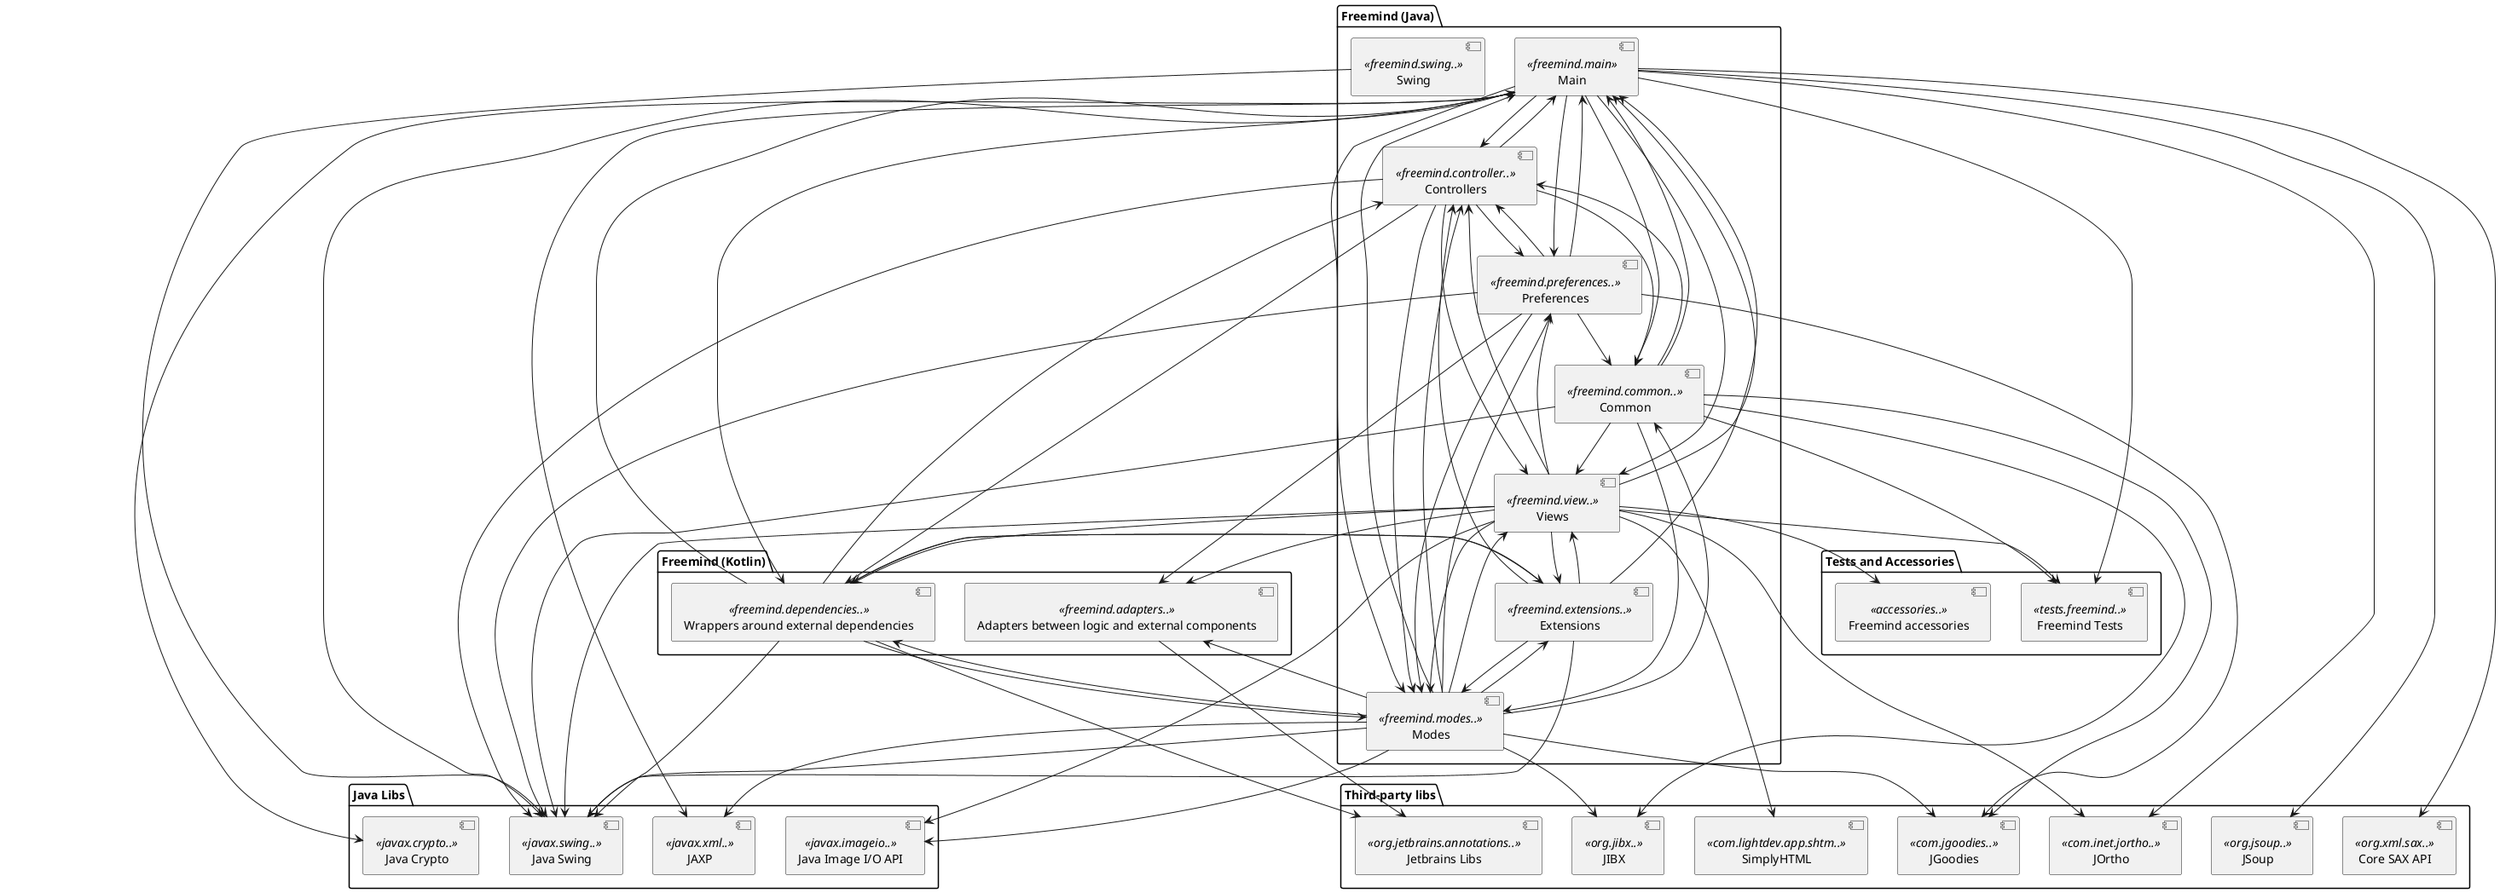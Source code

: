 @startuml Freemind

package "Freemind (Java)" {
    [Main] <<freemind.main>>
    [Controllers] <<freemind.controller..>>
    [Modes] <<freemind.modes..>>
    [Views] <<freemind.view..>>
    [Common] <<freemind.common..>>
    [Preferences] <<freemind.preferences..>>
    [Extensions] <<freemind.extensions..>>
    [Swing] <<freemind.swing..>>
}

package "Freemind (Kotlin)" {
    [Adapters between logic and external components] <<freemind.adapters..>>
    [Wrappers around external dependencies] <<freemind.dependencies..>>
}

package "Tests and Accessories" {
    [Freemind Tests] <<tests.freemind..>>
    [Freemind accessories] <<accessories..>>
}

package "Java Libs" {
    [Java Swing] <<javax.swing..>>
    [JAXP] <<javax.xml..>>
    [Java Crypto] <<javax.crypto..>>
    [Java Image I/O API] <<javax.imageio..>>
}

package "Third-party libs" {
    [JSoup] <<org.jsoup..>>
    [JOrtho] <<com.inet.jortho..>>
    [SimplyHTML] <<com.lightdev.app.shtm..>>
    [JIBX] <<org.jibx..>>
    [JGoodies] <<com.jgoodies..>>
    [Core SAX API] <<org.xml.sax..>>
    [Jetbrains Libs] <<org.jetbrains.annotations..>>
}

[Swing] --> [Java Swing]

[Common] --> [Main]
[Common] --> [Modes]
[Common] --> [Controllers]
[Common] --> [Views]
[Common] --> [Freemind Tests]
[Common] --> [Java Swing]
[Common] --> [JIBX]
[Common] --> [JGoodies]

[Controllers] --> [Views]
[Controllers] --> [Common]
[Controllers] --> [Main]
[Controllers] --> [Modes]
[Controllers] --> [Wrappers around external dependencies]
[Controllers] --> [Preferences]
[Controllers] --> [Java Swing]

[Extensions] --> [Main]
[Extensions] --> [Views]
[Extensions] --> [Controllers]
[Extensions] --> [Wrappers around external dependencies]
[Extensions] --> [Modes]
[Extensions] --> [Java Swing]

[Views] --> [Controllers]
[Views] --> [Extensions]
[Views] --> [Freemind accessories]
[Views] --> [Freemind Tests]
[Views] --> [Wrappers around external dependencies]
[Views] --> [Adapters between logic and external components]
[Views] --> [Java Swing]
[Views] --> [Java Image I/O API]
[Views] --> [Modes]
[Views] --> [Main]
[Views] --> [Preferences]
[Views] --> [JOrtho]
[Views] --> [SimplyHTML]

[Preferences] --> [Common]
[Preferences] --> [Main]
[Preferences] --> [Modes]
[Preferences] --> [Adapters between logic and external components]
[Preferences] --> [JGoodies]
[Preferences] --> [Controllers]
[Preferences] --> [Java Swing]

[Modes] --> [Preferences]
[Modes] --> [Controllers]
[Modes] --> [Views]
[Modes] --> [Main]
[Modes] --> [Wrappers around external dependencies]
[Modes] --> [Adapters between logic and external components]
[Modes] --> [Extensions]
[Modes] --> [Common]
[Modes] --> [Java Swing]
[Modes] --> [JAXP]
[Modes] --> [JIBX]
[Modes] --> [Java Image I/O API]
[Modes] --> [JGoodies]

[Main] --> [Preferences]
[Main] --> [Common]
[Main] --> [Views]
[Main] --> [Controllers]
[Main] --> [Modes]
[Main] --> [Wrappers around external dependencies]
[Main] --> [Java Swing]
[Main] --> [JSoup]
[Main] --> [JAXP]
[Main] --> [Java Crypto]
[Main] --> [JOrtho]
[Main] --> [Core SAX API]
[Main] --> [Freemind Tests]

[Adapters between logic and external components] --> [Jetbrains Libs]

[Wrappers around external dependencies] --> [Modes]
[Wrappers around external dependencies] --> [Controllers]
[Wrappers around external dependencies] --> [Main]
[Wrappers around external dependencies] --> [Extensions]
[Wrappers around external dependencies] --> [Jetbrains Libs]
[Wrappers around external dependencies] --> [Java Swing]

@enduml